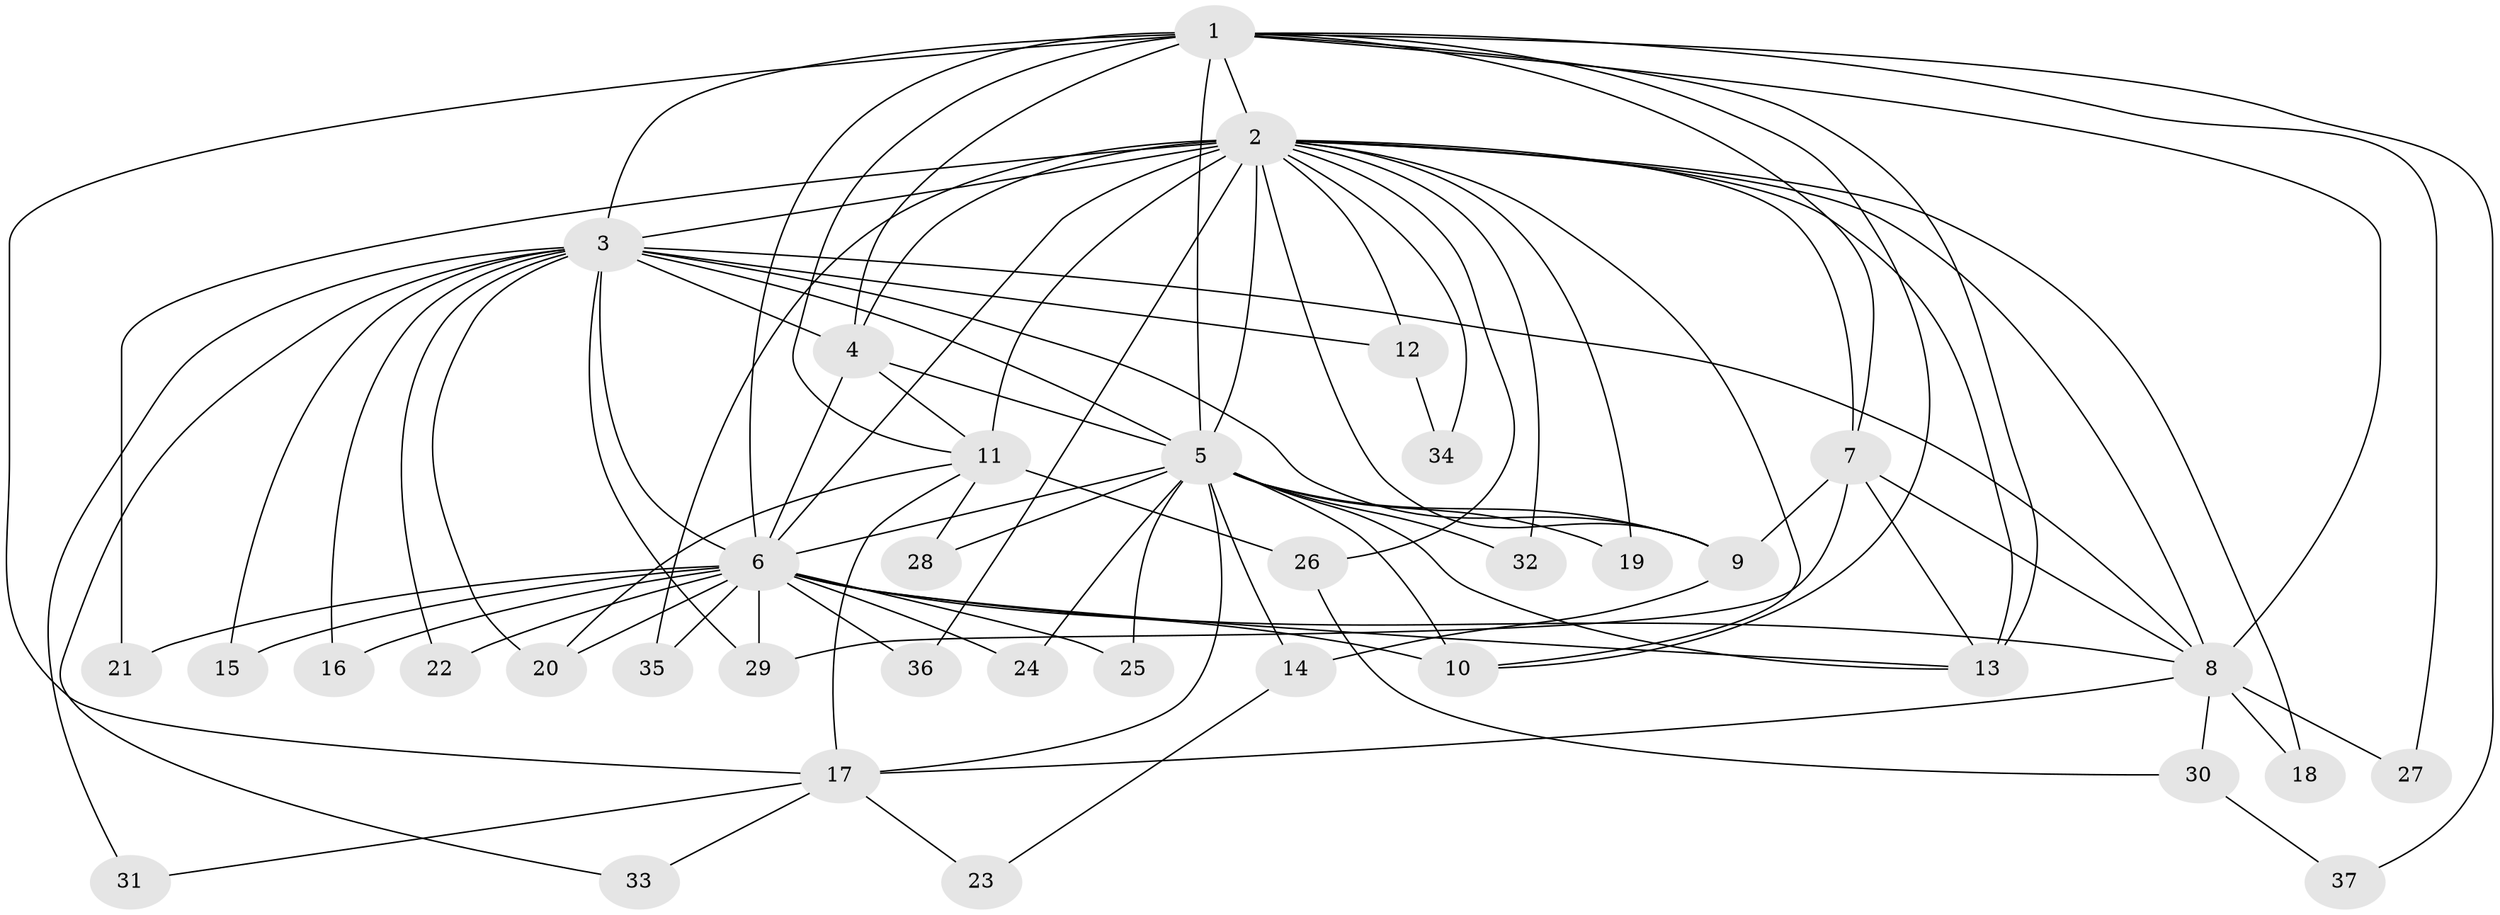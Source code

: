 // original degree distribution, {15: 0.010869565217391304, 17: 0.03260869565217391, 18: 0.021739130434782608, 19: 0.021739130434782608, 30: 0.010869565217391304, 14: 0.010869565217391304, 2: 0.5434782608695652, 7: 0.03260869565217391, 6: 0.03260869565217391, 5: 0.05434782608695652, 4: 0.07608695652173914, 3: 0.15217391304347827}
// Generated by graph-tools (version 1.1) at 2025/49/03/04/25 22:49:55]
// undirected, 37 vertices, 92 edges
graph export_dot {
  node [color=gray90,style=filled];
  1;
  2;
  3;
  4;
  5;
  6;
  7;
  8;
  9;
  10;
  11;
  12;
  13;
  14;
  15;
  16;
  17;
  18;
  19;
  20;
  21;
  22;
  23;
  24;
  25;
  26;
  27;
  28;
  29;
  30;
  31;
  32;
  33;
  34;
  35;
  36;
  37;
  1 -- 2 [weight=6.0];
  1 -- 3 [weight=4.0];
  1 -- 4 [weight=2.0];
  1 -- 5 [weight=4.0];
  1 -- 6 [weight=2.0];
  1 -- 7 [weight=3.0];
  1 -- 8 [weight=1.0];
  1 -- 10 [weight=1.0];
  1 -- 11 [weight=1.0];
  1 -- 13 [weight=1.0];
  1 -- 17 [weight=1.0];
  1 -- 27 [weight=1.0];
  1 -- 37 [weight=1.0];
  2 -- 3 [weight=6.0];
  2 -- 4 [weight=3.0];
  2 -- 5 [weight=6.0];
  2 -- 6 [weight=4.0];
  2 -- 7 [weight=1.0];
  2 -- 8 [weight=3.0];
  2 -- 9 [weight=2.0];
  2 -- 10 [weight=1.0];
  2 -- 11 [weight=1.0];
  2 -- 12 [weight=1.0];
  2 -- 13 [weight=3.0];
  2 -- 18 [weight=1.0];
  2 -- 19 [weight=1.0];
  2 -- 21 [weight=1.0];
  2 -- 26 [weight=1.0];
  2 -- 32 [weight=2.0];
  2 -- 34 [weight=1.0];
  2 -- 35 [weight=1.0];
  2 -- 36 [weight=1.0];
  3 -- 4 [weight=3.0];
  3 -- 5 [weight=4.0];
  3 -- 6 [weight=5.0];
  3 -- 8 [weight=2.0];
  3 -- 9 [weight=1.0];
  3 -- 12 [weight=1.0];
  3 -- 15 [weight=1.0];
  3 -- 16 [weight=1.0];
  3 -- 20 [weight=1.0];
  3 -- 22 [weight=1.0];
  3 -- 29 [weight=1.0];
  3 -- 31 [weight=1.0];
  3 -- 33 [weight=1.0];
  4 -- 5 [weight=2.0];
  4 -- 6 [weight=18.0];
  4 -- 11 [weight=1.0];
  5 -- 6 [weight=1.0];
  5 -- 9 [weight=1.0];
  5 -- 10 [weight=4.0];
  5 -- 13 [weight=1.0];
  5 -- 14 [weight=1.0];
  5 -- 17 [weight=1.0];
  5 -- 19 [weight=2.0];
  5 -- 24 [weight=1.0];
  5 -- 25 [weight=1.0];
  5 -- 28 [weight=1.0];
  5 -- 32 [weight=1.0];
  6 -- 8 [weight=3.0];
  6 -- 10 [weight=2.0];
  6 -- 13 [weight=1.0];
  6 -- 15 [weight=1.0];
  6 -- 16 [weight=1.0];
  6 -- 20 [weight=1.0];
  6 -- 21 [weight=1.0];
  6 -- 22 [weight=1.0];
  6 -- 24 [weight=1.0];
  6 -- 25 [weight=1.0];
  6 -- 29 [weight=2.0];
  6 -- 35 [weight=1.0];
  6 -- 36 [weight=1.0];
  7 -- 8 [weight=1.0];
  7 -- 9 [weight=1.0];
  7 -- 13 [weight=2.0];
  7 -- 29 [weight=1.0];
  8 -- 17 [weight=1.0];
  8 -- 18 [weight=1.0];
  8 -- 27 [weight=1.0];
  8 -- 30 [weight=1.0];
  9 -- 14 [weight=2.0];
  11 -- 17 [weight=1.0];
  11 -- 20 [weight=1.0];
  11 -- 26 [weight=1.0];
  11 -- 28 [weight=1.0];
  12 -- 34 [weight=1.0];
  14 -- 23 [weight=1.0];
  17 -- 23 [weight=1.0];
  17 -- 31 [weight=1.0];
  17 -- 33 [weight=1.0];
  26 -- 30 [weight=1.0];
  30 -- 37 [weight=1.0];
}
